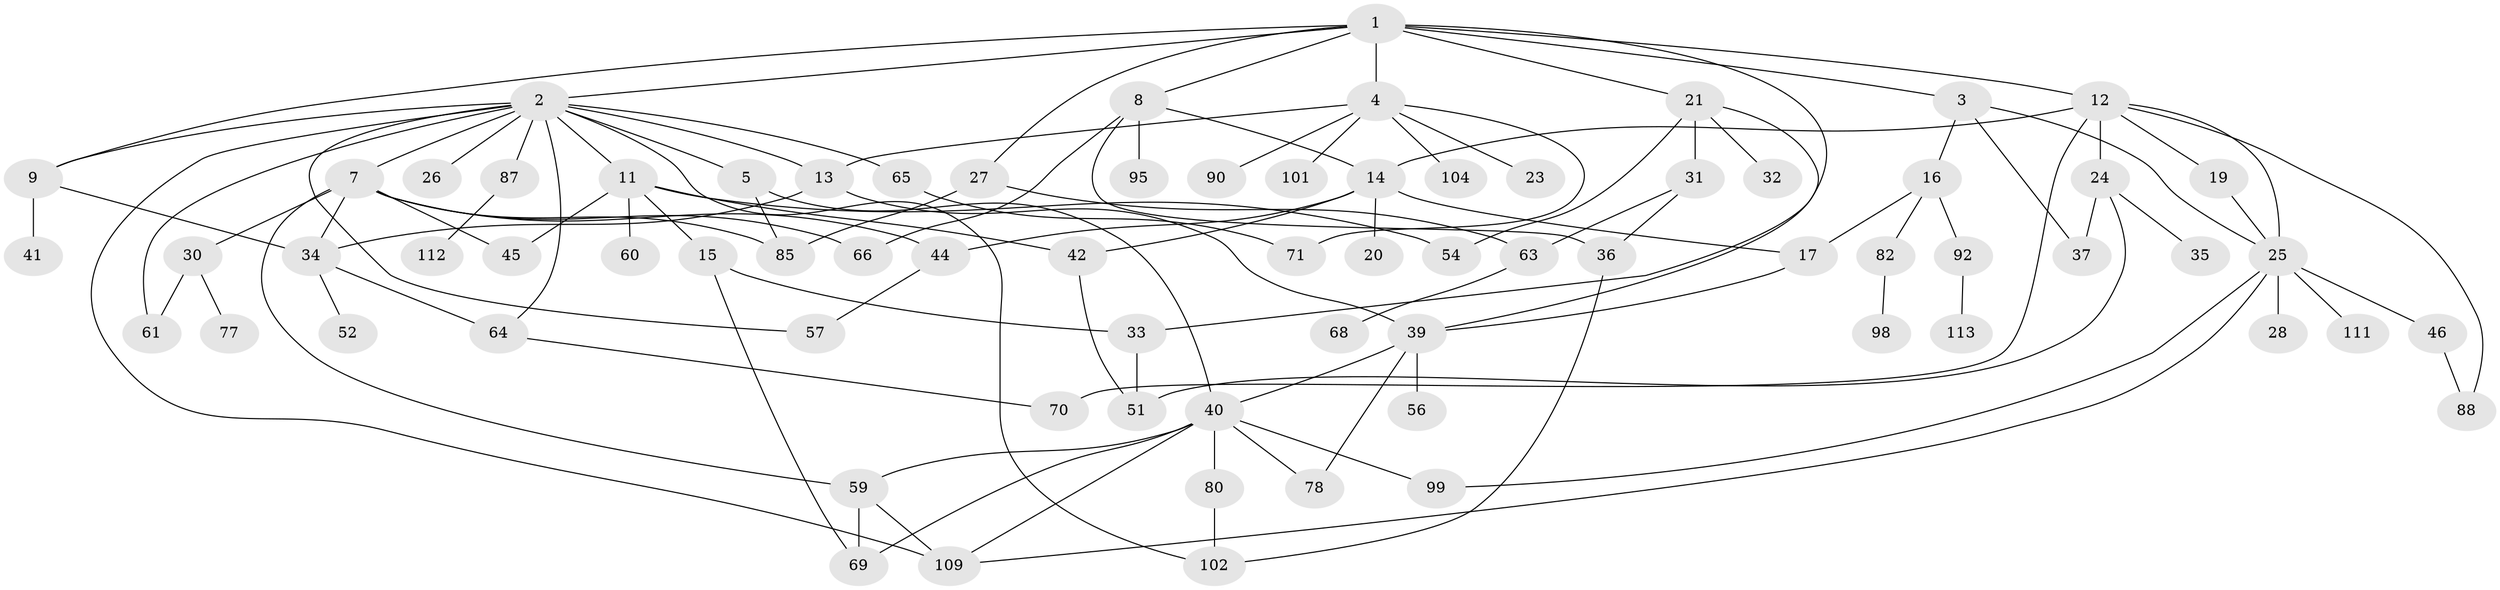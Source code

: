 // Generated by graph-tools (version 1.1) at 2025/51/02/27/25 19:51:38]
// undirected, 74 vertices, 113 edges
graph export_dot {
graph [start="1"]
  node [color=gray90,style=filled];
  1 [super="+49"];
  2 [super="+6"];
  3 [super="+107"];
  4 [super="+10"];
  5 [super="+91"];
  7 [super="+18"];
  8 [super="+48"];
  9;
  11 [super="+22"];
  12 [super="+29"];
  13 [super="+55"];
  14 [super="+103"];
  15;
  16;
  17 [super="+76"];
  19 [super="+53"];
  20;
  21 [super="+47"];
  23;
  24 [super="+75"];
  25 [super="+81"];
  26;
  27 [super="+94"];
  28;
  30 [super="+62"];
  31 [super="+93"];
  32;
  33 [super="+84"];
  34 [super="+38"];
  35;
  36 [super="+83"];
  37;
  39 [super="+50"];
  40 [super="+43"];
  41;
  42 [super="+106"];
  44;
  45 [super="+67"];
  46 [super="+72"];
  51;
  52;
  54 [super="+58"];
  56;
  57 [super="+100"];
  59 [super="+105"];
  60;
  61;
  63;
  64 [super="+74"];
  65 [super="+97"];
  66;
  68 [super="+73"];
  69 [super="+79"];
  70;
  71;
  77;
  78 [super="+110"];
  80;
  82 [super="+86"];
  85 [super="+108"];
  87 [super="+89"];
  88;
  90;
  92 [super="+96"];
  95;
  98;
  99;
  101;
  102;
  104;
  109;
  111;
  112;
  113;
  1 -- 2;
  1 -- 3;
  1 -- 4;
  1 -- 8;
  1 -- 12;
  1 -- 21;
  1 -- 27;
  1 -- 9;
  1 -- 33;
  2 -- 5;
  2 -- 11;
  2 -- 26;
  2 -- 61;
  2 -- 87;
  2 -- 109;
  2 -- 13;
  2 -- 64;
  2 -- 65;
  2 -- 102;
  2 -- 7;
  2 -- 9;
  2 -- 57;
  3 -- 16;
  3 -- 37;
  3 -- 25;
  4 -- 13;
  4 -- 23;
  4 -- 71;
  4 -- 101;
  4 -- 104;
  4 -- 90;
  5 -- 40;
  5 -- 85;
  7 -- 34;
  7 -- 85;
  7 -- 66;
  7 -- 44;
  7 -- 45;
  7 -- 30;
  7 -- 59;
  8 -- 36;
  8 -- 66;
  8 -- 95;
  8 -- 14;
  9 -- 41;
  9 -- 34;
  11 -- 15;
  11 -- 42;
  11 -- 60;
  11 -- 54;
  11 -- 45;
  12 -- 14;
  12 -- 19;
  12 -- 24;
  12 -- 70;
  12 -- 25;
  12 -- 88;
  13 -- 34;
  13 -- 39;
  14 -- 17;
  14 -- 20;
  14 -- 44;
  14 -- 42;
  15 -- 33;
  15 -- 69;
  16 -- 82;
  16 -- 92;
  16 -- 17;
  17 -- 39;
  19 -- 25;
  21 -- 31;
  21 -- 32;
  21 -- 39;
  21 -- 54;
  24 -- 35;
  24 -- 51;
  24 -- 37;
  25 -- 28;
  25 -- 46;
  25 -- 99;
  25 -- 109;
  25 -- 111;
  27 -- 85;
  27 -- 63;
  30 -- 77;
  30 -- 61;
  31 -- 63;
  31 -- 36;
  33 -- 51;
  34 -- 52;
  34 -- 64;
  36 -- 102;
  39 -- 56;
  39 -- 40;
  39 -- 78;
  40 -- 59;
  40 -- 78;
  40 -- 80;
  40 -- 99;
  40 -- 109;
  40 -- 69;
  42 -- 51;
  44 -- 57;
  46 -- 88;
  59 -- 69;
  59 -- 109;
  63 -- 68;
  64 -- 70;
  65 -- 71;
  80 -- 102;
  82 -- 98;
  87 -- 112;
  92 -- 113;
}
